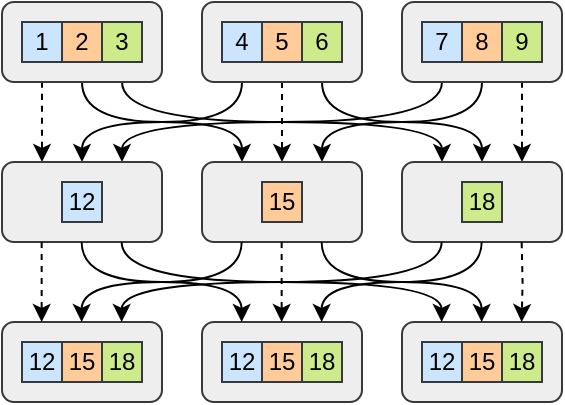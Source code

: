 <mxfile version="28.0.6" pages="4">
  <diagram id="bRC_Mx6qTGST65Li9pvZ" name="AR">
    <mxGraphModel dx="570" dy="357" grid="1" gridSize="10" guides="1" tooltips="1" connect="1" arrows="1" fold="1" page="0" pageScale="1" pageWidth="827" pageHeight="1169" math="1" shadow="0">
      <root>
        <mxCell id="0" />
        <mxCell id="1" parent="0" />
        <mxCell id="2" style="edgeStyle=orthogonalEdgeStyle;curved=1;rounded=0;orthogonalLoop=1;jettySize=auto;html=1;exitX=0.25;exitY=1;exitDx=0;exitDy=0;entryX=0.25;entryY=0;entryDx=0;entryDy=0;dashed=1;movable=0;resizable=0;rotatable=0;deletable=0;editable=0;locked=1;connectable=0;" parent="1" source="5" target="27" edge="1">
          <mxGeometry relative="1" as="geometry" />
        </mxCell>
        <mxCell id="3" style="edgeStyle=orthogonalEdgeStyle;curved=1;rounded=0;orthogonalLoop=1;jettySize=auto;html=1;exitX=0.75;exitY=1;exitDx=0;exitDy=0;entryX=0.25;entryY=0;entryDx=0;entryDy=0;movable=0;resizable=0;rotatable=0;deletable=0;editable=0;locked=1;connectable=0;" parent="1" source="5" target="31" edge="1">
          <mxGeometry relative="1" as="geometry" />
        </mxCell>
        <mxCell id="4" style="edgeStyle=orthogonalEdgeStyle;curved=1;rounded=0;orthogonalLoop=1;jettySize=auto;html=1;exitX=0.5;exitY=1;exitDx=0;exitDy=0;entryX=0.25;entryY=0;entryDx=0;entryDy=0;movable=0;resizable=0;rotatable=0;deletable=0;editable=0;locked=1;connectable=0;" parent="1" source="5" target="14" edge="1">
          <mxGeometry relative="1" as="geometry" />
        </mxCell>
        <mxCell id="5" value="" style="rounded=1;whiteSpace=wrap;html=1;fillColor=#eeeeee;strokeColor=#36393d;movable=0;resizable=0;rotatable=0;deletable=0;editable=0;locked=1;connectable=0;" parent="1" vertex="1">
          <mxGeometry x="160" y="200" width="80" height="40" as="geometry" />
        </mxCell>
        <mxCell id="6" style="rounded=0;orthogonalLoop=1;jettySize=auto;html=1;entryX=0.5;entryY=0;entryDx=0;entryDy=0;dashed=1;movable=0;resizable=0;rotatable=0;deletable=0;editable=0;locked=1;connectable=0;" parent="1" source="9" target="14" edge="1">
          <mxGeometry relative="1" as="geometry" />
        </mxCell>
        <mxCell id="7" style="edgeStyle=orthogonalEdgeStyle;curved=1;rounded=0;orthogonalLoop=1;jettySize=auto;html=1;exitX=0.75;exitY=1;exitDx=0;exitDy=0;entryX=0.5;entryY=0;entryDx=0;entryDy=0;movable=0;resizable=0;rotatable=0;deletable=0;editable=0;locked=1;connectable=0;" parent="1" source="9" target="31" edge="1">
          <mxGeometry relative="1" as="geometry" />
        </mxCell>
        <mxCell id="8" style="edgeStyle=orthogonalEdgeStyle;curved=1;rounded=0;orthogonalLoop=1;jettySize=auto;html=1;exitX=0.25;exitY=1;exitDx=0;exitDy=0;entryX=0.5;entryY=0;entryDx=0;entryDy=0;movable=0;resizable=0;rotatable=0;deletable=0;editable=0;locked=1;connectable=0;" parent="1" source="9" target="27" edge="1">
          <mxGeometry relative="1" as="geometry" />
        </mxCell>
        <mxCell id="9" value="" style="rounded=1;whiteSpace=wrap;html=1;fillColor=#eeeeee;strokeColor=#36393d;movable=0;resizable=0;rotatable=0;deletable=0;editable=0;locked=1;connectable=0;" parent="1" vertex="1">
          <mxGeometry x="260" y="200" width="80" height="40" as="geometry" />
        </mxCell>
        <mxCell id="10" style="edgeStyle=orthogonalEdgeStyle;curved=1;rounded=0;orthogonalLoop=1;jettySize=auto;html=1;exitX=0.75;exitY=1;exitDx=0;exitDy=0;entryX=0.75;entryY=0;entryDx=0;entryDy=0;dashed=1;movable=0;resizable=0;rotatable=0;deletable=0;editable=0;locked=1;connectable=0;" parent="1" source="13" target="31" edge="1">
          <mxGeometry relative="1" as="geometry" />
        </mxCell>
        <mxCell id="11" style="edgeStyle=orthogonalEdgeStyle;curved=1;rounded=0;orthogonalLoop=1;jettySize=auto;html=1;exitX=0.25;exitY=1;exitDx=0;exitDy=0;entryX=0.75;entryY=0;entryDx=0;entryDy=0;movable=0;resizable=0;rotatable=0;deletable=0;editable=0;locked=1;connectable=0;" parent="1" source="13" target="27" edge="1">
          <mxGeometry relative="1" as="geometry" />
        </mxCell>
        <mxCell id="12" style="edgeStyle=orthogonalEdgeStyle;curved=1;rounded=0;orthogonalLoop=1;jettySize=auto;html=1;exitX=0.5;exitY=1;exitDx=0;exitDy=0;entryX=0.75;entryY=0;entryDx=0;entryDy=0;movable=0;resizable=0;rotatable=0;deletable=0;editable=0;locked=1;connectable=0;" parent="1" source="13" target="14" edge="1">
          <mxGeometry relative="1" as="geometry" />
        </mxCell>
        <mxCell id="13" value="" style="rounded=1;whiteSpace=wrap;html=1;fillColor=#eeeeee;strokeColor=#36393d;movable=0;resizable=0;rotatable=0;deletable=0;editable=0;locked=1;connectable=0;" parent="1" vertex="1">
          <mxGeometry x="360" y="200" width="80" height="40" as="geometry" />
        </mxCell>
        <mxCell id="14" value="" style="rounded=1;whiteSpace=wrap;html=1;fillColor=#eeeeee;strokeColor=#36393d;movable=0;resizable=0;rotatable=0;deletable=0;editable=0;locked=1;connectable=0;" parent="1" vertex="1">
          <mxGeometry x="260" y="280" width="80" height="40" as="geometry" />
        </mxCell>
        <mxCell id="18" value="1" style="rounded=0;whiteSpace=wrap;html=1;fillColor=#cce5ff;strokeColor=#36393d;movable=0;resizable=0;rotatable=0;deletable=0;editable=0;locked=1;connectable=0;" parent="1" vertex="1">
          <mxGeometry x="170" y="210" width="20" height="20" as="geometry" />
        </mxCell>
        <mxCell id="19" value="2" style="rounded=0;whiteSpace=wrap;html=1;fillColor=#ffcc99;strokeColor=#36393d;movable=0;resizable=0;rotatable=0;deletable=0;editable=0;locked=1;connectable=0;" parent="1" vertex="1">
          <mxGeometry x="190" y="210" width="20" height="20" as="geometry" />
        </mxCell>
        <mxCell id="20" value="3" style="rounded=0;whiteSpace=wrap;html=1;fillColor=#cdeb8b;strokeColor=#36393d;movable=0;resizable=0;rotatable=0;deletable=0;editable=0;locked=1;connectable=0;" parent="1" vertex="1">
          <mxGeometry x="210" y="210" width="20" height="20" as="geometry" />
        </mxCell>
        <mxCell id="21" value="4" style="rounded=0;whiteSpace=wrap;html=1;fillColor=#cce5ff;strokeColor=#36393d;movable=0;resizable=0;rotatable=0;deletable=0;editable=0;locked=1;connectable=0;" parent="1" vertex="1">
          <mxGeometry x="270" y="210" width="20" height="20" as="geometry" />
        </mxCell>
        <mxCell id="22" value="5" style="rounded=0;whiteSpace=wrap;html=1;fillColor=#ffcc99;strokeColor=#36393d;movable=0;resizable=0;rotatable=0;deletable=0;editable=0;locked=1;connectable=0;" parent="1" vertex="1">
          <mxGeometry x="290" y="210" width="20" height="20" as="geometry" />
        </mxCell>
        <mxCell id="23" value="6" style="rounded=0;whiteSpace=wrap;html=1;fillColor=#cdeb8b;strokeColor=#36393d;movable=0;resizable=0;rotatable=0;deletable=0;editable=0;locked=1;connectable=0;" parent="1" vertex="1">
          <mxGeometry x="310" y="210" width="20" height="20" as="geometry" />
        </mxCell>
        <mxCell id="24" value="7" style="rounded=0;whiteSpace=wrap;html=1;fillColor=#cce5ff;strokeColor=#36393d;movable=0;resizable=0;rotatable=0;deletable=0;editable=0;locked=1;connectable=0;" parent="1" vertex="1">
          <mxGeometry x="370" y="210" width="20" height="20" as="geometry" />
        </mxCell>
        <mxCell id="25" value="8" style="rounded=0;whiteSpace=wrap;html=1;fillColor=#ffcc99;strokeColor=#36393d;movable=0;resizable=0;rotatable=0;deletable=0;editable=0;locked=1;connectable=0;" parent="1" vertex="1">
          <mxGeometry x="390" y="210" width="20" height="20" as="geometry" />
        </mxCell>
        <mxCell id="26" value="9" style="rounded=0;whiteSpace=wrap;html=1;fillColor=#cdeb8b;strokeColor=#36393d;movable=0;resizable=0;rotatable=0;deletable=0;editable=0;locked=1;connectable=0;" parent="1" vertex="1">
          <mxGeometry x="410" y="210" width="20" height="20" as="geometry" />
        </mxCell>
        <mxCell id="27" value="" style="rounded=1;whiteSpace=wrap;html=1;fillColor=#eeeeee;strokeColor=#36393d;movable=0;resizable=0;rotatable=0;deletable=0;editable=0;locked=1;connectable=0;" parent="1" vertex="1">
          <mxGeometry x="160" y="280" width="80" height="40" as="geometry" />
        </mxCell>
        <mxCell id="28" value="12" style="rounded=0;whiteSpace=wrap;html=1;fillColor=#cce5ff;strokeColor=#36393d;movable=0;resizable=0;rotatable=0;deletable=0;editable=0;locked=1;connectable=0;" parent="1" vertex="1">
          <mxGeometry x="190" y="290" width="20" height="20" as="geometry" />
        </mxCell>
        <mxCell id="31" value="" style="rounded=1;whiteSpace=wrap;html=1;fillColor=#eeeeee;strokeColor=#36393d;movable=0;resizable=0;rotatable=0;deletable=0;editable=0;locked=1;connectable=0;" parent="1" vertex="1">
          <mxGeometry x="360" y="280" width="80" height="40" as="geometry" />
        </mxCell>
        <mxCell id="37" value="15" style="rounded=0;whiteSpace=wrap;html=1;fillColor=#ffcc99;strokeColor=#36393d;movable=0;resizable=0;rotatable=0;deletable=0;editable=0;locked=1;connectable=0;" parent="1" vertex="1">
          <mxGeometry x="290" y="290" width="20" height="20" as="geometry" />
        </mxCell>
        <mxCell id="41" value="18" style="rounded=0;whiteSpace=wrap;html=1;fillColor=#cdeb8b;strokeColor=#36393d;movable=0;resizable=0;rotatable=0;deletable=0;editable=0;locked=1;connectable=0;" parent="1" vertex="1">
          <mxGeometry x="390" y="290" width="20" height="20" as="geometry" />
        </mxCell>
        <mxCell id="73" value="" style="rounded=1;whiteSpace=wrap;html=1;fillColor=#eeeeee;strokeColor=#36393d;movable=0;resizable=0;rotatable=0;deletable=0;editable=0;locked=1;connectable=0;" parent="1" vertex="1">
          <mxGeometry x="260" y="360" width="80" height="40" as="geometry" />
        </mxCell>
        <mxCell id="74" value="" style="rounded=1;whiteSpace=wrap;html=1;fillColor=#eeeeee;strokeColor=#36393d;movable=0;resizable=0;rotatable=0;deletable=0;editable=0;locked=1;connectable=0;" parent="1" vertex="1">
          <mxGeometry x="160" y="360" width="80" height="40" as="geometry" />
        </mxCell>
        <mxCell id="75" value="12" style="rounded=0;whiteSpace=wrap;html=1;fillColor=#cce5ff;strokeColor=#36393d;movable=0;resizable=0;rotatable=0;deletable=0;editable=0;locked=1;connectable=0;" parent="1" vertex="1">
          <mxGeometry x="170" y="370" width="20" height="20" as="geometry" />
        </mxCell>
        <mxCell id="76" value="15" style="rounded=0;whiteSpace=wrap;html=1;fillColor=#ffcc99;strokeColor=#36393d;movable=0;resizable=0;rotatable=0;deletable=0;editable=0;locked=1;connectable=0;" parent="1" vertex="1">
          <mxGeometry x="190" y="370" width="20" height="20" as="geometry" />
        </mxCell>
        <mxCell id="77" value="18" style="rounded=0;whiteSpace=wrap;html=1;fillColor=#cdeb8b;strokeColor=#36393d;movable=0;resizable=0;rotatable=0;deletable=0;editable=0;locked=1;connectable=0;" parent="1" vertex="1">
          <mxGeometry x="210" y="370" width="20" height="20" as="geometry" />
        </mxCell>
        <mxCell id="78" value="" style="rounded=1;whiteSpace=wrap;html=1;fillColor=#eeeeee;strokeColor=#36393d;movable=0;resizable=0;rotatable=0;deletable=0;editable=0;locked=1;connectable=0;" parent="1" vertex="1">
          <mxGeometry x="360" y="360" width="80" height="40" as="geometry" />
        </mxCell>
        <mxCell id="79" value="12" style="rounded=0;whiteSpace=wrap;html=1;fillColor=#cce5ff;strokeColor=#36393d;movable=0;resizable=0;rotatable=0;deletable=0;editable=0;locked=1;connectable=0;" parent="1" vertex="1">
          <mxGeometry x="270" y="370" width="20" height="20" as="geometry" />
        </mxCell>
        <mxCell id="80" value="15" style="rounded=0;whiteSpace=wrap;html=1;fillColor=#ffcc99;strokeColor=#36393d;movable=0;resizable=0;rotatable=0;deletable=0;editable=0;locked=1;connectable=0;" parent="1" vertex="1">
          <mxGeometry x="290" y="370" width="20" height="20" as="geometry" />
        </mxCell>
        <mxCell id="81" value="18" style="rounded=0;whiteSpace=wrap;html=1;fillColor=#cdeb8b;strokeColor=#36393d;movable=0;resizable=0;rotatable=0;deletable=0;editable=0;locked=1;connectable=0;" parent="1" vertex="1">
          <mxGeometry x="310" y="370" width="20" height="20" as="geometry" />
        </mxCell>
        <mxCell id="82" value="12" style="rounded=0;whiteSpace=wrap;html=1;fillColor=#cce5ff;strokeColor=#36393d;movable=0;resizable=0;rotatable=0;deletable=0;editable=0;locked=1;connectable=0;" parent="1" vertex="1">
          <mxGeometry x="370" y="370" width="20" height="20" as="geometry" />
        </mxCell>
        <mxCell id="83" value="15" style="rounded=0;whiteSpace=wrap;html=1;fillColor=#ffcc99;strokeColor=#36393d;movable=0;resizable=0;rotatable=0;deletable=0;editable=0;locked=1;connectable=0;" parent="1" vertex="1">
          <mxGeometry x="390" y="370" width="20" height="20" as="geometry" />
        </mxCell>
        <mxCell id="84" value="18" style="rounded=0;whiteSpace=wrap;html=1;fillColor=#cdeb8b;strokeColor=#36393d;movable=0;resizable=0;rotatable=0;deletable=0;editable=0;locked=1;connectable=0;" parent="1" vertex="1">
          <mxGeometry x="410" y="370" width="20" height="20" as="geometry" />
        </mxCell>
        <mxCell id="94" style="rounded=0;orthogonalLoop=1;jettySize=auto;html=1;exitX=0.25;exitY=1;exitDx=0;exitDy=0;entryX=0.25;entryY=0;entryDx=0;entryDy=0;dashed=1;movable=0;resizable=0;rotatable=0;deletable=0;editable=0;locked=1;connectable=0;" parent="1" edge="1">
          <mxGeometry relative="1" as="geometry">
            <mxPoint x="179.83" y="320" as="sourcePoint" />
            <mxPoint x="179.83" y="360" as="targetPoint" />
          </mxGeometry>
        </mxCell>
        <mxCell id="95" style="edgeStyle=orthogonalEdgeStyle;curved=1;rounded=0;orthogonalLoop=1;jettySize=auto;html=1;exitX=0.75;exitY=1;exitDx=0;exitDy=0;entryX=0.25;entryY=0;entryDx=0;entryDy=0;movable=0;resizable=0;rotatable=0;deletable=0;editable=0;locked=1;connectable=0;" parent="1" edge="1">
          <mxGeometry relative="1" as="geometry">
            <mxPoint x="219.83" y="320" as="sourcePoint" />
            <mxPoint x="379.83" y="360" as="targetPoint" />
            <Array as="points">
              <mxPoint x="220" y="340" />
              <mxPoint x="380" y="340" />
            </Array>
          </mxGeometry>
        </mxCell>
        <mxCell id="96" style="edgeStyle=orthogonalEdgeStyle;curved=1;rounded=0;orthogonalLoop=1;jettySize=auto;html=1;exitX=0.5;exitY=1;exitDx=0;exitDy=0;entryX=0.25;entryY=0;entryDx=0;entryDy=0;movable=0;resizable=0;rotatable=0;deletable=0;editable=0;locked=1;connectable=0;" parent="1" edge="1">
          <mxGeometry relative="1" as="geometry">
            <mxPoint x="199.83" y="320" as="sourcePoint" />
            <mxPoint x="279.83" y="360" as="targetPoint" />
            <Array as="points">
              <mxPoint x="200" y="340" />
              <mxPoint x="280" y="340" />
            </Array>
          </mxGeometry>
        </mxCell>
        <mxCell id="97" style="rounded=0;orthogonalLoop=1;jettySize=auto;html=1;entryX=0.5;entryY=0;entryDx=0;entryDy=0;dashed=1;movable=0;resizable=0;rotatable=0;deletable=0;editable=0;locked=1;connectable=0;" parent="1" edge="1">
          <mxGeometry relative="1" as="geometry">
            <mxPoint x="299.83" y="320" as="sourcePoint" />
            <mxPoint x="299.83" y="360" as="targetPoint" />
          </mxGeometry>
        </mxCell>
        <mxCell id="98" style="edgeStyle=orthogonalEdgeStyle;curved=1;rounded=0;orthogonalLoop=1;jettySize=auto;html=1;exitX=0.75;exitY=1;exitDx=0;exitDy=0;entryX=0.5;entryY=0;entryDx=0;entryDy=0;movable=0;resizable=0;rotatable=0;deletable=0;editable=0;locked=1;connectable=0;" parent="1" edge="1">
          <mxGeometry relative="1" as="geometry">
            <mxPoint x="319.83" y="320" as="sourcePoint" />
            <mxPoint x="399.83" y="360" as="targetPoint" />
            <Array as="points">
              <mxPoint x="320" y="340" />
              <mxPoint x="400" y="340" />
            </Array>
          </mxGeometry>
        </mxCell>
        <mxCell id="99" style="edgeStyle=orthogonalEdgeStyle;curved=1;rounded=0;orthogonalLoop=1;jettySize=auto;html=1;exitX=0.25;exitY=1;exitDx=0;exitDy=0;entryX=0.5;entryY=0;entryDx=0;entryDy=0;movable=0;resizable=0;rotatable=0;deletable=0;editable=0;locked=1;connectable=0;" parent="1" edge="1">
          <mxGeometry relative="1" as="geometry">
            <mxPoint x="279.83" y="320" as="sourcePoint" />
            <mxPoint x="199.83" y="360" as="targetPoint" />
            <Array as="points">
              <mxPoint x="280" y="340" />
              <mxPoint x="200" y="340" />
            </Array>
          </mxGeometry>
        </mxCell>
        <mxCell id="100" style="edgeStyle=orthogonalEdgeStyle;curved=1;rounded=0;orthogonalLoop=1;jettySize=auto;html=1;exitX=0.75;exitY=1;exitDx=0;exitDy=0;entryX=0.75;entryY=0;entryDx=0;entryDy=0;dashed=1;movable=0;resizable=0;rotatable=0;deletable=0;editable=0;locked=1;connectable=0;" parent="1" edge="1">
          <mxGeometry relative="1" as="geometry">
            <mxPoint x="419.83" y="320" as="sourcePoint" />
            <mxPoint x="419.83" y="360" as="targetPoint" />
          </mxGeometry>
        </mxCell>
        <mxCell id="101" style="edgeStyle=orthogonalEdgeStyle;curved=1;rounded=0;orthogonalLoop=1;jettySize=auto;html=1;exitX=0.25;exitY=1;exitDx=0;exitDy=0;entryX=0.75;entryY=0;entryDx=0;entryDy=0;movable=0;resizable=0;rotatable=0;deletable=0;editable=0;locked=1;connectable=0;" parent="1" edge="1">
          <mxGeometry relative="1" as="geometry">
            <mxPoint x="379.83" y="320" as="sourcePoint" />
            <mxPoint x="219.83" y="360" as="targetPoint" />
            <Array as="points">
              <mxPoint x="380" y="340" />
              <mxPoint x="220" y="340" />
            </Array>
          </mxGeometry>
        </mxCell>
        <mxCell id="102" style="edgeStyle=orthogonalEdgeStyle;curved=1;rounded=0;orthogonalLoop=1;jettySize=auto;html=1;exitX=0.5;exitY=1;exitDx=0;exitDy=0;entryX=0.75;entryY=0;entryDx=0;entryDy=0;movable=0;resizable=0;rotatable=0;deletable=0;editable=0;locked=1;connectable=0;" parent="1" edge="1">
          <mxGeometry relative="1" as="geometry">
            <mxPoint x="399.83" y="320" as="sourcePoint" />
            <mxPoint x="319.83" y="360" as="targetPoint" />
            <Array as="points">
              <mxPoint x="400" y="340" />
              <mxPoint x="320" y="340" />
            </Array>
          </mxGeometry>
        </mxCell>
      </root>
    </mxGraphModel>
  </diagram>
  <diagram id="6PebqbWl6CUd0zGaW4Es" name="TP">
    <mxGraphModel dx="900" dy="771" grid="1" gridSize="10" guides="1" tooltips="1" connect="1" arrows="1" fold="1" page="0" pageScale="1" pageWidth="827" pageHeight="1169" math="1" shadow="0">
      <root>
        <mxCell id="0" />
        <mxCell id="1" parent="0" />
        <mxCell id="9_IjldPXI3BCgvHZ_XT--24" value="" style="endArrow=classic;html=1;fillColor=#eeeeee;strokeColor=#36393d;" edge="1" parent="1">
          <mxGeometry width="50" height="50" relative="1" as="geometry">
            <mxPoint x="-210" y="90" as="sourcePoint" />
            <mxPoint x="-60" y="90" as="targetPoint" />
          </mxGeometry>
        </mxCell>
        <mxCell id="9_IjldPXI3BCgvHZ_XT--19" value="" style="endArrow=classic;html=1;fillColor=#eeeeee;strokeColor=#36393d;" edge="1" parent="1">
          <mxGeometry width="50" height="50" relative="1" as="geometry">
            <mxPoint x="-210" y="60" as="sourcePoint" />
            <mxPoint x="-60" y="60" as="targetPoint" />
          </mxGeometry>
        </mxCell>
        <mxCell id="9_IjldPXI3BCgvHZ_XT--10" value="" style="rounded=0;whiteSpace=wrap;html=1;fillColor=#cce5ff;strokeColor=none;" vertex="1" parent="1">
          <mxGeometry x="-200" y="-20" width="20" height="60" as="geometry" />
        </mxCell>
        <mxCell id="9_IjldPXI3BCgvHZ_XT--4" value="" style="rounded=0;whiteSpace=wrap;html=1;fillColor=#cce5ff;strokeColor=none;" vertex="1" parent="1">
          <mxGeometry x="-150" y="-20" width="40" height="30" as="geometry" />
        </mxCell>
        <mxCell id="9_IjldPXI3BCgvHZ_XT--2" value="" style="rounded=0;whiteSpace=wrap;html=1;fillColor=none;strokeColor=#36393d;" vertex="1" parent="1">
          <mxGeometry x="-150" y="-20" width="40" height="60" as="geometry" />
        </mxCell>
        <mxCell id="9_IjldPXI3BCgvHZ_XT--3" value="" style="endArrow=none;dashed=1;html=1;fillColor=#eeeeee;strokeColor=#36393d;exitX=0;exitY=0.5;exitDx=0;exitDy=0;entryX=1;entryY=0.5;entryDx=0;entryDy=0;" edge="1" parent="1" source="9_IjldPXI3BCgvHZ_XT--2" target="9_IjldPXI3BCgvHZ_XT--2">
          <mxGeometry width="50" height="50" relative="1" as="geometry">
            <mxPoint x="-180" y="30" as="sourcePoint" />
            <mxPoint x="-130" y="-20" as="targetPoint" />
          </mxGeometry>
        </mxCell>
        <mxCell id="9_IjldPXI3BCgvHZ_XT--8" value="" style="rounded=0;whiteSpace=wrap;html=1;fillColor=none;strokeColor=#36393d;" vertex="1" parent="1">
          <mxGeometry x="-200" y="-20" width="40" height="60" as="geometry" />
        </mxCell>
        <mxCell id="9_IjldPXI3BCgvHZ_XT--9" value="" style="endArrow=none;dashed=1;html=1;entryX=0.5;entryY=0;entryDx=0;entryDy=0;exitX=0.5;exitY=1;exitDx=0;exitDy=0;fillColor=#eeeeee;strokeColor=#36393d;" edge="1" parent="1" source="9_IjldPXI3BCgvHZ_XT--8" target="9_IjldPXI3BCgvHZ_XT--8">
          <mxGeometry width="50" height="50" relative="1" as="geometry">
            <mxPoint x="-170" y="100" as="sourcePoint" />
            <mxPoint x="-120" y="50" as="targetPoint" />
          </mxGeometry>
        </mxCell>
        <mxCell id="9_IjldPXI3BCgvHZ_XT--11" value="" style="rounded=0;whiteSpace=wrap;html=1;fillColor=#cce5ff;strokeColor=none;" vertex="1" parent="1">
          <mxGeometry x="-180" y="110" width="20" height="60" as="geometry" />
        </mxCell>
        <mxCell id="9_IjldPXI3BCgvHZ_XT--12" value="" style="rounded=0;whiteSpace=wrap;html=1;fillColor=#cce5ff;strokeColor=none;" vertex="1" parent="1">
          <mxGeometry x="-150" y="140" width="40" height="30" as="geometry" />
        </mxCell>
        <mxCell id="9_IjldPXI3BCgvHZ_XT--13" value="" style="rounded=0;whiteSpace=wrap;html=1;fillColor=none;strokeColor=#36393d;" vertex="1" parent="1">
          <mxGeometry x="-150" y="110" width="40" height="60" as="geometry" />
        </mxCell>
        <mxCell id="9_IjldPXI3BCgvHZ_XT--14" value="" style="endArrow=none;dashed=1;html=1;fillColor=#eeeeee;strokeColor=#36393d;exitX=0;exitY=0.5;exitDx=0;exitDy=0;entryX=1;entryY=0.5;entryDx=0;entryDy=0;" edge="1" source="9_IjldPXI3BCgvHZ_XT--13" target="9_IjldPXI3BCgvHZ_XT--13" parent="1">
          <mxGeometry width="50" height="50" relative="1" as="geometry">
            <mxPoint x="-180" y="190" as="sourcePoint" />
            <mxPoint x="-130" y="140" as="targetPoint" />
          </mxGeometry>
        </mxCell>
        <mxCell id="9_IjldPXI3BCgvHZ_XT--15" value="" style="rounded=0;whiteSpace=wrap;html=1;fillColor=none;strokeColor=#36393d;" vertex="1" parent="1">
          <mxGeometry x="-200" y="110" width="40" height="60" as="geometry" />
        </mxCell>
        <mxCell id="9_IjldPXI3BCgvHZ_XT--16" value="" style="endArrow=none;dashed=1;html=1;entryX=0.5;entryY=0;entryDx=0;entryDy=0;exitX=0.5;exitY=1;exitDx=0;exitDy=0;fillColor=#eeeeee;strokeColor=#36393d;" edge="1" source="9_IjldPXI3BCgvHZ_XT--15" target="9_IjldPXI3BCgvHZ_XT--15" parent="1">
          <mxGeometry width="50" height="50" relative="1" as="geometry">
            <mxPoint x="-150" y="230" as="sourcePoint" />
            <mxPoint x="-100" y="180" as="targetPoint" />
          </mxGeometry>
        </mxCell>
        <mxCell id="9_IjldPXI3BCgvHZ_XT--17" value="" style="shape=sumEllipse;perimeter=ellipsePerimeter;whiteSpace=wrap;html=1;backgroundOutline=1;fillColor=#eeeeee;strokeColor=#36393d;" vertex="1" parent="1">
          <mxGeometry x="-190" y="50" width="20" height="20" as="geometry" />
        </mxCell>
        <mxCell id="9_IjldPXI3BCgvHZ_XT--18" value="" style="shape=sumEllipse;perimeter=ellipsePerimeter;whiteSpace=wrap;html=1;backgroundOutline=1;fillColor=#eeeeee;strokeColor=#36393d;" vertex="1" parent="1">
          <mxGeometry x="-140" y="50" width="20" height="20" as="geometry" />
        </mxCell>
        <mxCell id="9_IjldPXI3BCgvHZ_XT--20" value="" style="endArrow=none;html=1;fillColor=#eeeeee;strokeColor=#36393d;entryX=0.5;entryY=0;entryDx=0;entryDy=0;exitX=0.5;exitY=1;exitDx=0;exitDy=0;" edge="1" parent="1" source="9_IjldPXI3BCgvHZ_XT--8" target="9_IjldPXI3BCgvHZ_XT--17">
          <mxGeometry width="50" height="50" relative="1" as="geometry">
            <mxPoint x="-160" y="110" as="sourcePoint" />
            <mxPoint x="-110" y="60" as="targetPoint" />
          </mxGeometry>
        </mxCell>
        <mxCell id="9_IjldPXI3BCgvHZ_XT--21" value="" style="endArrow=none;html=1;fillColor=#eeeeee;strokeColor=#36393d;entryX=0.5;entryY=0;entryDx=0;entryDy=0;exitX=0.5;exitY=1;exitDx=0;exitDy=0;" edge="1" parent="1" source="9_IjldPXI3BCgvHZ_XT--2" target="9_IjldPXI3BCgvHZ_XT--18">
          <mxGeometry width="50" height="50" relative="1" as="geometry">
            <mxPoint x="-160" y="50" as="sourcePoint" />
            <mxPoint x="-160" y="60" as="targetPoint" />
          </mxGeometry>
        </mxCell>
        <mxCell id="9_IjldPXI3BCgvHZ_XT--22" value="" style="shape=sumEllipse;perimeter=ellipsePerimeter;whiteSpace=wrap;html=1;backgroundOutline=1;fillColor=#eeeeee;strokeColor=#36393d;" vertex="1" parent="1">
          <mxGeometry x="-190" y="80" width="20" height="20" as="geometry" />
        </mxCell>
        <mxCell id="9_IjldPXI3BCgvHZ_XT--23" value="" style="shape=sumEllipse;perimeter=ellipsePerimeter;whiteSpace=wrap;html=1;backgroundOutline=1;fillColor=#eeeeee;strokeColor=#36393d;" vertex="1" parent="1">
          <mxGeometry x="-140" y="80" width="20" height="20" as="geometry" />
        </mxCell>
        <mxCell id="9_IjldPXI3BCgvHZ_XT--25" value="" style="endArrow=none;html=1;fillColor=#eeeeee;strokeColor=#36393d;entryX=0.5;entryY=1;entryDx=0;entryDy=0;exitX=0.5;exitY=0;exitDx=0;exitDy=0;" edge="1" parent="1" source="9_IjldPXI3BCgvHZ_XT--15" target="9_IjldPXI3BCgvHZ_XT--22">
          <mxGeometry width="50" height="50" relative="1" as="geometry">
            <mxPoint x="-160" y="90" as="sourcePoint" />
            <mxPoint x="-160" y="100" as="targetPoint" />
          </mxGeometry>
        </mxCell>
        <mxCell id="9_IjldPXI3BCgvHZ_XT--26" value="" style="endArrow=none;html=1;fillColor=#eeeeee;strokeColor=#36393d;entryX=0.5;entryY=1;entryDx=0;entryDy=0;exitX=0.5;exitY=0;exitDx=0;exitDy=0;" edge="1" parent="1" source="9_IjldPXI3BCgvHZ_XT--13" target="9_IjldPXI3BCgvHZ_XT--23">
          <mxGeometry width="50" height="50" relative="1" as="geometry">
            <mxPoint x="-160" y="120" as="sourcePoint" />
            <mxPoint x="-160" y="100" as="targetPoint" />
          </mxGeometry>
        </mxCell>
        <mxCell id="9_IjldPXI3BCgvHZ_XT--27" value="All Reduce" style="ellipse;whiteSpace=wrap;html=1;fillColor=#ffff88;strokeColor=#36393d;rotation=90;" vertex="1" parent="1">
          <mxGeometry x="-135" y="65" width="90" height="20" as="geometry" />
        </mxCell>
        <mxCell id="9_IjldPXI3BCgvHZ_XT--29" value="\(W_{in}\)" style="text;html=1;align=center;verticalAlign=middle;whiteSpace=wrap;rounded=0;fontSize=10;" vertex="1" parent="1">
          <mxGeometry x="-200" width="20" height="20" as="geometry" />
        </mxCell>
        <mxCell id="9_IjldPXI3BCgvHZ_XT--30" value="\(W_{in}\)" style="text;html=1;align=center;verticalAlign=middle;whiteSpace=wrap;rounded=0;fontSize=10;" vertex="1" parent="1">
          <mxGeometry x="-180" y="130" width="20" height="20" as="geometry" />
        </mxCell>
        <mxCell id="9_IjldPXI3BCgvHZ_XT--31" value="\(W_{out}\)" style="text;html=1;align=center;verticalAlign=middle;whiteSpace=wrap;rounded=0;fontSize=10;" vertex="1" parent="1">
          <mxGeometry x="-140" y="-15" width="20" height="20" as="geometry" />
        </mxCell>
        <mxCell id="9_IjldPXI3BCgvHZ_XT--32" value="\(W_{out}\)" style="text;html=1;align=center;verticalAlign=middle;whiteSpace=wrap;rounded=0;fontSize=10;" vertex="1" parent="1">
          <mxGeometry x="-140" y="145" width="20" height="20" as="geometry" />
        </mxCell>
      </root>
    </mxGraphModel>
  </diagram>
  <diagram id="8i1Gb63gVjVM9PQZQlZt" name="A2A">
    <mxGraphModel dx="570" dy="357" grid="1" gridSize="10" guides="1" tooltips="1" connect="1" arrows="1" fold="1" page="0" pageScale="1" pageWidth="827" pageHeight="1169" math="1" shadow="0">
      <root>
        <mxCell id="0" />
        <mxCell id="1" parent="0" />
        <mxCell id="fOYITd5bNc7bw86JWjxy-1" style="rounded=0;orthogonalLoop=1;jettySize=auto;html=1;exitX=0.25;exitY=1;exitDx=0;exitDy=0;entryX=0.25;entryY=0;entryDx=0;entryDy=0;fillColor=#cce5ff;strokeColor=#36393d;dashed=1;movable=0;resizable=0;rotatable=0;deletable=0;editable=0;locked=1;connectable=0;" parent="1" source="fOYITd5bNc7bw86JWjxy-4" target="fOYITd5bNc7bw86JWjxy-24" edge="1">
          <mxGeometry relative="1" as="geometry" />
        </mxCell>
        <mxCell id="fOYITd5bNc7bw86JWjxy-2" style="edgeStyle=orthogonalEdgeStyle;curved=1;rounded=0;orthogonalLoop=1;jettySize=auto;html=1;exitX=0.75;exitY=1;exitDx=0;exitDy=0;entryX=0.25;entryY=0;entryDx=0;entryDy=0;movable=0;resizable=0;rotatable=0;deletable=0;editable=0;locked=1;connectable=0;" parent="1" source="fOYITd5bNc7bw86JWjxy-4" target="fOYITd5bNc7bw86JWjxy-26" edge="1">
          <mxGeometry relative="1" as="geometry" />
        </mxCell>
        <mxCell id="fOYITd5bNc7bw86JWjxy-3" style="edgeStyle=orthogonalEdgeStyle;curved=1;rounded=0;orthogonalLoop=1;jettySize=auto;html=1;exitX=0.5;exitY=1;exitDx=0;exitDy=0;entryX=0.25;entryY=0;entryDx=0;entryDy=0;movable=0;resizable=0;rotatable=0;deletable=0;editable=0;locked=1;connectable=0;" parent="1" source="fOYITd5bNc7bw86JWjxy-4" target="fOYITd5bNc7bw86JWjxy-13" edge="1">
          <mxGeometry relative="1" as="geometry" />
        </mxCell>
        <mxCell id="fOYITd5bNc7bw86JWjxy-4" value="" style="rounded=1;whiteSpace=wrap;html=1;fillColor=#f5f5f5;fontColor=#333333;strokeColor=#666666;movable=0;resizable=0;rotatable=0;deletable=0;editable=0;locked=1;connectable=0;" parent="1" vertex="1">
          <mxGeometry x="180" y="320" width="80" height="40" as="geometry" />
        </mxCell>
        <mxCell id="fOYITd5bNc7bw86JWjxy-5" style="rounded=0;orthogonalLoop=1;jettySize=auto;html=1;entryX=0.5;entryY=0;entryDx=0;entryDy=0;dashed=1;movable=0;resizable=0;rotatable=0;deletable=0;editable=0;locked=1;connectable=0;" parent="1" source="fOYITd5bNc7bw86JWjxy-8" target="fOYITd5bNc7bw86JWjxy-13" edge="1">
          <mxGeometry relative="1" as="geometry" />
        </mxCell>
        <mxCell id="fOYITd5bNc7bw86JWjxy-6" style="edgeStyle=orthogonalEdgeStyle;curved=1;rounded=0;orthogonalLoop=1;jettySize=auto;html=1;exitX=0.75;exitY=1;exitDx=0;exitDy=0;entryX=0.5;entryY=0;entryDx=0;entryDy=0;movable=0;resizable=0;rotatable=0;deletable=0;editable=0;locked=1;connectable=0;" parent="1" source="fOYITd5bNc7bw86JWjxy-8" target="fOYITd5bNc7bw86JWjxy-26" edge="1">
          <mxGeometry relative="1" as="geometry" />
        </mxCell>
        <mxCell id="fOYITd5bNc7bw86JWjxy-7" style="edgeStyle=orthogonalEdgeStyle;curved=1;rounded=0;orthogonalLoop=1;jettySize=auto;html=1;exitX=0.25;exitY=1;exitDx=0;exitDy=0;entryX=0.5;entryY=0;entryDx=0;entryDy=0;movable=0;resizable=0;rotatable=0;deletable=0;editable=0;locked=1;connectable=0;" parent="1" source="fOYITd5bNc7bw86JWjxy-8" target="fOYITd5bNc7bw86JWjxy-24" edge="1">
          <mxGeometry relative="1" as="geometry" />
        </mxCell>
        <mxCell id="fOYITd5bNc7bw86JWjxy-8" value="" style="rounded=1;whiteSpace=wrap;html=1;fillColor=#f5f5f5;fontColor=#333333;strokeColor=#666666;movable=0;resizable=0;rotatable=0;deletable=0;editable=0;locked=1;connectable=0;" parent="1" vertex="1">
          <mxGeometry x="280" y="320" width="80" height="40" as="geometry" />
        </mxCell>
        <mxCell id="fOYITd5bNc7bw86JWjxy-9" style="edgeStyle=orthogonalEdgeStyle;curved=1;rounded=0;orthogonalLoop=1;jettySize=auto;html=1;exitX=0.75;exitY=1;exitDx=0;exitDy=0;entryX=0.75;entryY=0;entryDx=0;entryDy=0;dashed=1;movable=0;resizable=0;rotatable=0;deletable=0;editable=0;locked=1;connectable=0;" parent="1" source="fOYITd5bNc7bw86JWjxy-12" target="fOYITd5bNc7bw86JWjxy-26" edge="1">
          <mxGeometry relative="1" as="geometry" />
        </mxCell>
        <mxCell id="fOYITd5bNc7bw86JWjxy-10" style="edgeStyle=orthogonalEdgeStyle;curved=1;rounded=0;orthogonalLoop=1;jettySize=auto;html=1;exitX=0.25;exitY=1;exitDx=0;exitDy=0;entryX=0.75;entryY=0;entryDx=0;entryDy=0;movable=0;resizable=0;rotatable=0;deletable=0;editable=0;locked=1;connectable=0;" parent="1" source="fOYITd5bNc7bw86JWjxy-12" target="fOYITd5bNc7bw86JWjxy-24" edge="1">
          <mxGeometry relative="1" as="geometry" />
        </mxCell>
        <mxCell id="fOYITd5bNc7bw86JWjxy-11" style="edgeStyle=orthogonalEdgeStyle;curved=1;rounded=0;orthogonalLoop=1;jettySize=auto;html=1;exitX=0.5;exitY=1;exitDx=0;exitDy=0;entryX=0.75;entryY=0;entryDx=0;entryDy=0;movable=0;resizable=0;rotatable=0;deletable=0;editable=0;locked=1;connectable=0;" parent="1" source="fOYITd5bNc7bw86JWjxy-12" target="fOYITd5bNc7bw86JWjxy-13" edge="1">
          <mxGeometry relative="1" as="geometry" />
        </mxCell>
        <mxCell id="fOYITd5bNc7bw86JWjxy-12" value="" style="rounded=1;whiteSpace=wrap;html=1;fillColor=#f5f5f5;fontColor=#333333;strokeColor=#666666;movable=0;resizable=0;rotatable=0;deletable=0;editable=0;locked=1;connectable=0;" parent="1" vertex="1">
          <mxGeometry x="380" y="320" width="80" height="40" as="geometry" />
        </mxCell>
        <mxCell id="fOYITd5bNc7bw86JWjxy-13" value="" style="rounded=1;whiteSpace=wrap;html=1;fillColor=#f5f5f5;fontColor=#333333;strokeColor=#666666;movable=0;resizable=0;rotatable=0;deletable=0;editable=0;locked=1;connectable=0;" parent="1" vertex="1">
          <mxGeometry x="280" y="400" width="80" height="40" as="geometry" />
        </mxCell>
        <mxCell id="fOYITd5bNc7bw86JWjxy-14" value="5" style="rounded=0;whiteSpace=wrap;html=1;fillColor=#ffcc99;strokeColor=#36393d;movable=0;resizable=0;rotatable=0;deletable=0;editable=0;locked=1;connectable=0;" parent="1" vertex="1">
          <mxGeometry x="310" y="410" width="20" height="20" as="geometry" />
        </mxCell>
        <mxCell id="fOYITd5bNc7bw86JWjxy-15" value="1" style="rounded=0;whiteSpace=wrap;html=1;fillColor=#cce5ff;strokeColor=#36393d;movable=0;resizable=0;rotatable=0;deletable=0;editable=0;locked=1;connectable=0;" parent="1" vertex="1">
          <mxGeometry x="190" y="330" width="20" height="20" as="geometry" />
        </mxCell>
        <mxCell id="fOYITd5bNc7bw86JWjxy-16" value="2" style="rounded=0;whiteSpace=wrap;html=1;fillColor=#ffcc99;strokeColor=#36393d;movable=0;resizable=0;rotatable=0;deletable=0;editable=0;locked=1;connectable=0;" parent="1" vertex="1">
          <mxGeometry x="210" y="330" width="20" height="20" as="geometry" />
        </mxCell>
        <mxCell id="fOYITd5bNc7bw86JWjxy-17" value="3" style="rounded=0;whiteSpace=wrap;html=1;fillColor=#cdeb8b;strokeColor=#36393d;movable=0;resizable=0;rotatable=0;deletable=0;editable=0;locked=1;connectable=0;" parent="1" vertex="1">
          <mxGeometry x="230" y="330" width="20" height="20" as="geometry" />
        </mxCell>
        <mxCell id="fOYITd5bNc7bw86JWjxy-18" value="4" style="rounded=0;whiteSpace=wrap;html=1;fillColor=#cce5ff;strokeColor=#36393d;movable=0;resizable=0;rotatable=0;deletable=0;editable=0;locked=1;connectable=0;" parent="1" vertex="1">
          <mxGeometry x="290" y="330" width="20" height="20" as="geometry" />
        </mxCell>
        <mxCell id="fOYITd5bNc7bw86JWjxy-19" value="5" style="rounded=0;whiteSpace=wrap;html=1;fillColor=#ffcc99;strokeColor=#36393d;movable=0;resizable=0;rotatable=0;deletable=0;editable=0;locked=1;connectable=0;" parent="1" vertex="1">
          <mxGeometry x="310" y="330" width="20" height="20" as="geometry" />
        </mxCell>
        <mxCell id="fOYITd5bNc7bw86JWjxy-20" value="6" style="rounded=0;whiteSpace=wrap;html=1;fillColor=#cdeb8b;strokeColor=#36393d;movable=0;resizable=0;rotatable=0;deletable=0;editable=0;locked=1;connectable=0;" parent="1" vertex="1">
          <mxGeometry x="330" y="330" width="20" height="20" as="geometry" />
        </mxCell>
        <mxCell id="fOYITd5bNc7bw86JWjxy-21" value="7" style="rounded=0;whiteSpace=wrap;html=1;fillColor=#cce5ff;strokeColor=#36393d;movable=0;resizable=0;rotatable=0;deletable=0;editable=0;locked=1;connectable=0;" parent="1" vertex="1">
          <mxGeometry x="390" y="330" width="20" height="20" as="geometry" />
        </mxCell>
        <mxCell id="fOYITd5bNc7bw86JWjxy-22" value="8" style="rounded=0;whiteSpace=wrap;html=1;fillColor=#ffcc99;strokeColor=#36393d;movable=0;resizable=0;rotatable=0;deletable=0;editable=0;locked=1;connectable=0;" parent="1" vertex="1">
          <mxGeometry x="410" y="330" width="20" height="20" as="geometry" />
        </mxCell>
        <mxCell id="fOYITd5bNc7bw86JWjxy-23" value="9" style="rounded=0;whiteSpace=wrap;html=1;fillColor=#cdeb8b;strokeColor=#36393d;movable=0;resizable=0;rotatable=0;deletable=0;editable=0;locked=1;connectable=0;" parent="1" vertex="1">
          <mxGeometry x="430" y="330" width="20" height="20" as="geometry" />
        </mxCell>
        <mxCell id="fOYITd5bNc7bw86JWjxy-24" value="" style="rounded=1;whiteSpace=wrap;html=1;fillColor=#f5f5f5;fontColor=#333333;strokeColor=#666666;movable=0;resizable=0;rotatable=0;deletable=0;editable=0;locked=1;connectable=0;" parent="1" vertex="1">
          <mxGeometry x="180" y="400" width="80" height="40" as="geometry" />
        </mxCell>
        <mxCell id="fOYITd5bNc7bw86JWjxy-25" value="4" style="rounded=0;whiteSpace=wrap;html=1;fillColor=#cce5ff;strokeColor=#36393d;movable=0;resizable=0;rotatable=0;deletable=0;editable=0;locked=1;connectable=0;" parent="1" vertex="1">
          <mxGeometry x="210" y="410" width="20" height="20" as="geometry" />
        </mxCell>
        <mxCell id="fOYITd5bNc7bw86JWjxy-26" value="" style="rounded=1;whiteSpace=wrap;html=1;fillColor=#f5f5f5;fontColor=#333333;strokeColor=#666666;movable=0;resizable=0;rotatable=0;deletable=0;editable=0;locked=1;connectable=0;" parent="1" vertex="1">
          <mxGeometry x="380" y="400" width="80" height="40" as="geometry" />
        </mxCell>
        <mxCell id="fOYITd5bNc7bw86JWjxy-27" value="6" style="rounded=0;whiteSpace=wrap;html=1;fillColor=#cdeb8b;strokeColor=#36393d;movable=0;resizable=0;rotatable=0;deletable=0;editable=0;locked=1;connectable=0;" parent="1" vertex="1">
          <mxGeometry x="410" y="410" width="20" height="20" as="geometry" />
        </mxCell>
        <mxCell id="fOYITd5bNc7bw86JWjxy-29" value="1" style="rounded=0;whiteSpace=wrap;html=1;fillColor=#cce5ff;strokeColor=#36393d;movable=0;resizable=0;rotatable=0;deletable=0;editable=0;locked=1;connectable=0;" parent="1" vertex="1">
          <mxGeometry x="190" y="410" width="20" height="20" as="geometry" />
        </mxCell>
        <mxCell id="fOYITd5bNc7bw86JWjxy-30" value="7" style="rounded=0;whiteSpace=wrap;html=1;fillColor=#cce5ff;strokeColor=#36393d;movable=0;resizable=0;rotatable=0;deletable=0;editable=0;locked=1;connectable=0;" parent="1" vertex="1">
          <mxGeometry x="230" y="410" width="20" height="20" as="geometry" />
        </mxCell>
        <mxCell id="fOYITd5bNc7bw86JWjxy-31" value="2" style="rounded=0;whiteSpace=wrap;html=1;fillColor=#ffcc99;strokeColor=#36393d;movable=0;resizable=0;rotatable=0;deletable=0;editable=0;locked=1;connectable=0;" parent="1" vertex="1">
          <mxGeometry x="290" y="410" width="20" height="20" as="geometry" />
        </mxCell>
        <mxCell id="fOYITd5bNc7bw86JWjxy-32" value="8" style="rounded=0;whiteSpace=wrap;html=1;fillColor=#ffcc99;strokeColor=#36393d;movable=0;resizable=0;rotatable=0;deletable=0;editable=0;locked=1;connectable=0;" parent="1" vertex="1">
          <mxGeometry x="330" y="410" width="20" height="20" as="geometry" />
        </mxCell>
        <mxCell id="fOYITd5bNc7bw86JWjxy-33" value="3" style="rounded=0;whiteSpace=wrap;html=1;fillColor=#cdeb8b;strokeColor=#36393d;movable=0;resizable=0;rotatable=0;deletable=0;editable=0;locked=1;connectable=0;" parent="1" vertex="1">
          <mxGeometry x="390" y="410" width="20" height="20" as="geometry" />
        </mxCell>
        <mxCell id="fOYITd5bNc7bw86JWjxy-34" value="9" style="rounded=0;whiteSpace=wrap;html=1;fillColor=#cdeb8b;strokeColor=#36393d;movable=0;resizable=0;rotatable=0;deletable=0;editable=0;locked=1;connectable=0;" parent="1" vertex="1">
          <mxGeometry x="430" y="410" width="20" height="20" as="geometry" />
        </mxCell>
      </root>
    </mxGraphModel>
  </diagram>
  <diagram name="EP" id="f9Tj6xbMd_A1wyD8SaSS">
    <mxGraphModel dx="1826" dy="893" grid="1" gridSize="10" guides="1" tooltips="1" connect="1" arrows="1" fold="1" page="0" pageScale="1" pageWidth="827" pageHeight="1169" math="1" shadow="0">
      <root>
        <mxCell id="nbB8s0DtDwYpkMqJg8Yo-0" />
        <mxCell id="nbB8s0DtDwYpkMqJg8Yo-1" parent="nbB8s0DtDwYpkMqJg8Yo-0" />
        <mxCell id="FB-yCn4fqlZcdMftZpXJ-0" value="" style="endArrow=classic;html=1;fillColor=#eeeeee;strokeColor=#36393d;" parent="nbB8s0DtDwYpkMqJg8Yo-1" edge="1">
          <mxGeometry width="50" height="50" relative="1" as="geometry">
            <mxPoint x="-240" y="90" as="sourcePoint" />
            <mxPoint x="-60" y="90" as="targetPoint" />
          </mxGeometry>
        </mxCell>
        <mxCell id="FB-yCn4fqlZcdMftZpXJ-1" value="" style="endArrow=classic;html=1;fillColor=#eeeeee;strokeColor=#36393d;" parent="nbB8s0DtDwYpkMqJg8Yo-1" edge="1">
          <mxGeometry width="50" height="50" relative="1" as="geometry">
            <mxPoint x="-240" y="60" as="sourcePoint" />
            <mxPoint x="-60" y="60" as="targetPoint" />
          </mxGeometry>
        </mxCell>
        <mxCell id="FB-yCn4fqlZcdMftZpXJ-4" value="" style="rounded=0;whiteSpace=wrap;html=1;fillColor=#ffcc99;strokeColor=#36393d;" parent="nbB8s0DtDwYpkMqJg8Yo-1" vertex="1">
          <mxGeometry x="-150" y="10" width="40" height="30" as="geometry" />
        </mxCell>
        <mxCell id="FB-yCn4fqlZcdMftZpXJ-6" value="" style="rounded=0;whiteSpace=wrap;html=1;fillColor=#ffcc99;strokeColor=#36393d;" parent="nbB8s0DtDwYpkMqJg8Yo-1" vertex="1">
          <mxGeometry x="-200" y="10" width="40" height="30" as="geometry" />
        </mxCell>
        <mxCell id="FB-yCn4fqlZcdMftZpXJ-14" value="" style="shape=sumEllipse;perimeter=ellipsePerimeter;whiteSpace=wrap;html=1;backgroundOutline=1;fillColor=#eeeeee;strokeColor=#36393d;" parent="nbB8s0DtDwYpkMqJg8Yo-1" vertex="1">
          <mxGeometry x="-190" y="50" width="20" height="20" as="geometry" />
        </mxCell>
        <mxCell id="FB-yCn4fqlZcdMftZpXJ-15" value="" style="shape=sumEllipse;perimeter=ellipsePerimeter;whiteSpace=wrap;html=1;backgroundOutline=1;fillColor=#eeeeee;strokeColor=#36393d;" parent="nbB8s0DtDwYpkMqJg8Yo-1" vertex="1">
          <mxGeometry x="-140" y="50" width="20" height="20" as="geometry" />
        </mxCell>
        <mxCell id="FB-yCn4fqlZcdMftZpXJ-16" value="" style="endArrow=none;html=1;fillColor=#eeeeee;strokeColor=#36393d;entryX=0.5;entryY=0;entryDx=0;entryDy=0;exitX=0.5;exitY=1;exitDx=0;exitDy=0;" parent="nbB8s0DtDwYpkMqJg8Yo-1" source="FB-yCn4fqlZcdMftZpXJ-6" target="FB-yCn4fqlZcdMftZpXJ-14" edge="1">
          <mxGeometry width="50" height="50" relative="1" as="geometry">
            <mxPoint x="-160" y="110" as="sourcePoint" />
            <mxPoint x="-110" y="60" as="targetPoint" />
          </mxGeometry>
        </mxCell>
        <mxCell id="FB-yCn4fqlZcdMftZpXJ-17" value="" style="endArrow=none;html=1;fillColor=#eeeeee;strokeColor=#36393d;entryX=0.5;entryY=0;entryDx=0;entryDy=0;exitX=0.5;exitY=1;exitDx=0;exitDy=0;" parent="nbB8s0DtDwYpkMqJg8Yo-1" source="FB-yCn4fqlZcdMftZpXJ-4" target="FB-yCn4fqlZcdMftZpXJ-15" edge="1">
          <mxGeometry width="50" height="50" relative="1" as="geometry">
            <mxPoint x="-150" y="25" as="sourcePoint" />
            <mxPoint x="-120" y="25" as="targetPoint" />
          </mxGeometry>
        </mxCell>
        <mxCell id="FB-yCn4fqlZcdMftZpXJ-18" value="" style="shape=sumEllipse;perimeter=ellipsePerimeter;whiteSpace=wrap;html=1;backgroundOutline=1;fillColor=#eeeeee;strokeColor=#36393d;" parent="nbB8s0DtDwYpkMqJg8Yo-1" vertex="1">
          <mxGeometry x="-190" y="80" width="20" height="20" as="geometry" />
        </mxCell>
        <mxCell id="FB-yCn4fqlZcdMftZpXJ-19" value="" style="shape=sumEllipse;perimeter=ellipsePerimeter;whiteSpace=wrap;html=1;backgroundOutline=1;fillColor=#eeeeee;strokeColor=#36393d;" parent="nbB8s0DtDwYpkMqJg8Yo-1" vertex="1">
          <mxGeometry x="-140" y="80" width="20" height="20" as="geometry" />
        </mxCell>
        <mxCell id="FB-yCn4fqlZcdMftZpXJ-20" value="" style="endArrow=none;html=1;fillColor=#eeeeee;strokeColor=#36393d;entryX=0.5;entryY=1;entryDx=0;entryDy=0;exitX=0.5;exitY=0;exitDx=0;exitDy=0;" parent="nbB8s0DtDwYpkMqJg8Yo-1" target="FB-yCn4fqlZcdMftZpXJ-18" edge="1">
          <mxGeometry width="50" height="50" relative="1" as="geometry">
            <mxPoint x="-180" y="110" as="sourcePoint" />
            <mxPoint x="-160" y="100" as="targetPoint" />
          </mxGeometry>
        </mxCell>
        <mxCell id="FB-yCn4fqlZcdMftZpXJ-21" value="" style="endArrow=none;html=1;fillColor=#eeeeee;strokeColor=#36393d;entryX=0.5;entryY=1;entryDx=0;entryDy=0;exitX=0.5;exitY=0;exitDx=0;exitDy=0;" parent="nbB8s0DtDwYpkMqJg8Yo-1" target="FB-yCn4fqlZcdMftZpXJ-19" edge="1">
          <mxGeometry width="50" height="50" relative="1" as="geometry">
            <mxPoint x="-130" y="110" as="sourcePoint" />
            <mxPoint x="-160" y="100" as="targetPoint" />
          </mxGeometry>
        </mxCell>
        <mxCell id="FB-yCn4fqlZcdMftZpXJ-22" value="Combine" style="ellipse;whiteSpace=wrap;html=1;fillColor=#ffff88;strokeColor=#36393d;rotation=90;" parent="nbB8s0DtDwYpkMqJg8Yo-1" vertex="1">
          <mxGeometry x="-135" y="65" width="90" height="20" as="geometry" />
        </mxCell>
        <mxCell id="FB-yCn4fqlZcdMftZpXJ-23" value="\(W_{in}\)" style="text;html=1;align=center;verticalAlign=middle;whiteSpace=wrap;rounded=0;fontSize=10;" parent="nbB8s0DtDwYpkMqJg8Yo-1" vertex="1">
          <mxGeometry x="-190" y="15" width="20" height="20" as="geometry" />
        </mxCell>
        <mxCell id="FB-yCn4fqlZcdMftZpXJ-25" value="\(W_{out}\)" style="text;html=1;align=center;verticalAlign=middle;whiteSpace=wrap;rounded=0;fontSize=10;" parent="nbB8s0DtDwYpkMqJg8Yo-1" vertex="1">
          <mxGeometry x="-140" y="15" width="20" height="20" as="geometry" />
        </mxCell>
        <mxCell id="FB-yCn4fqlZcdMftZpXJ-30" value="" style="rounded=0;whiteSpace=wrap;html=1;fillColor=#cdeb8b;strokeColor=#36393d;" parent="nbB8s0DtDwYpkMqJg8Yo-1" vertex="1">
          <mxGeometry x="-150" y="110" width="40" height="30" as="geometry" />
        </mxCell>
        <mxCell id="FB-yCn4fqlZcdMftZpXJ-31" value="" style="rounded=0;whiteSpace=wrap;html=1;fillColor=#cdeb8b;strokeColor=#36393d;" parent="nbB8s0DtDwYpkMqJg8Yo-1" vertex="1">
          <mxGeometry x="-200" y="110" width="40" height="30" as="geometry" />
        </mxCell>
        <mxCell id="w-METehvO9n_QLODkU03-0" value="Dispatch" style="ellipse;whiteSpace=wrap;html=1;fillColor=#ffff88;strokeColor=#36393d;rotation=90;" parent="nbB8s0DtDwYpkMqJg8Yo-1" vertex="1">
          <mxGeometry x="-265" y="65" width="90" height="20" as="geometry" />
        </mxCell>
        <mxCell id="w-METehvO9n_QLODkU03-1" value="\(W_{in}\)" style="text;html=1;align=center;verticalAlign=middle;whiteSpace=wrap;rounded=0;fontSize=10;" parent="nbB8s0DtDwYpkMqJg8Yo-1" vertex="1">
          <mxGeometry x="-190" y="115" width="20" height="20" as="geometry" />
        </mxCell>
        <mxCell id="w-METehvO9n_QLODkU03-2" value="\(W_{out}\)" style="text;html=1;align=center;verticalAlign=middle;whiteSpace=wrap;rounded=0;fontSize=10;" parent="nbB8s0DtDwYpkMqJg8Yo-1" vertex="1">
          <mxGeometry x="-140" y="115" width="20" height="20" as="geometry" />
        </mxCell>
        <mxCell id="ev0baCckK5a0m3uMrzOW-0" value="\(E_0\)" style="text;html=1;align=center;verticalAlign=middle;whiteSpace=wrap;rounded=0;" parent="nbB8s0DtDwYpkMqJg8Yo-1" vertex="1">
          <mxGeometry x="-170" y="40" width="30" height="20" as="geometry" />
        </mxCell>
        <mxCell id="ev0baCckK5a0m3uMrzOW-2" value="\(E_1\)" style="text;html=1;align=center;verticalAlign=middle;whiteSpace=wrap;rounded=0;" parent="nbB8s0DtDwYpkMqJg8Yo-1" vertex="1">
          <mxGeometry x="-170" y="90" width="30" height="20" as="geometry" />
        </mxCell>
      </root>
    </mxGraphModel>
  </diagram>
</mxfile>
